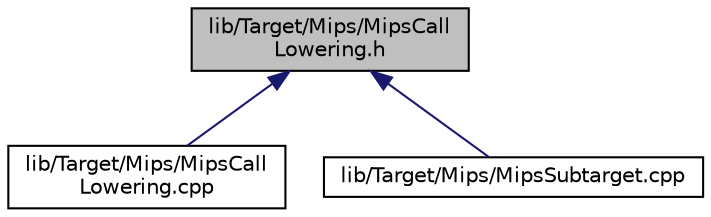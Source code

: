 digraph "lib/Target/Mips/MipsCallLowering.h"
{
 // LATEX_PDF_SIZE
  bgcolor="transparent";
  edge [fontname="Helvetica",fontsize="10",labelfontname="Helvetica",labelfontsize="10"];
  node [fontname="Helvetica",fontsize="10",shape="box"];
  Node1 [label="lib/Target/Mips/MipsCall\lLowering.h",height=0.2,width=0.4,color="black", fillcolor="grey75", style="filled", fontcolor="black",tooltip="This file describes how to lower LLVM calls to machine code calls."];
  Node1 -> Node2 [dir="back",color="midnightblue",fontsize="10",style="solid",fontname="Helvetica"];
  Node2 [label="lib/Target/Mips/MipsCall\lLowering.cpp",height=0.2,width=0.4,color="black",URL="$MipsCallLowering_8cpp.html",tooltip="This file implements the lowering of LLVM calls to machine code calls for GlobalISel."];
  Node1 -> Node3 [dir="back",color="midnightblue",fontsize="10",style="solid",fontname="Helvetica"];
  Node3 [label="lib/Target/Mips/MipsSubtarget.cpp",height=0.2,width=0.4,color="black",URL="$MipsSubtarget_8cpp.html",tooltip=" "];
}
